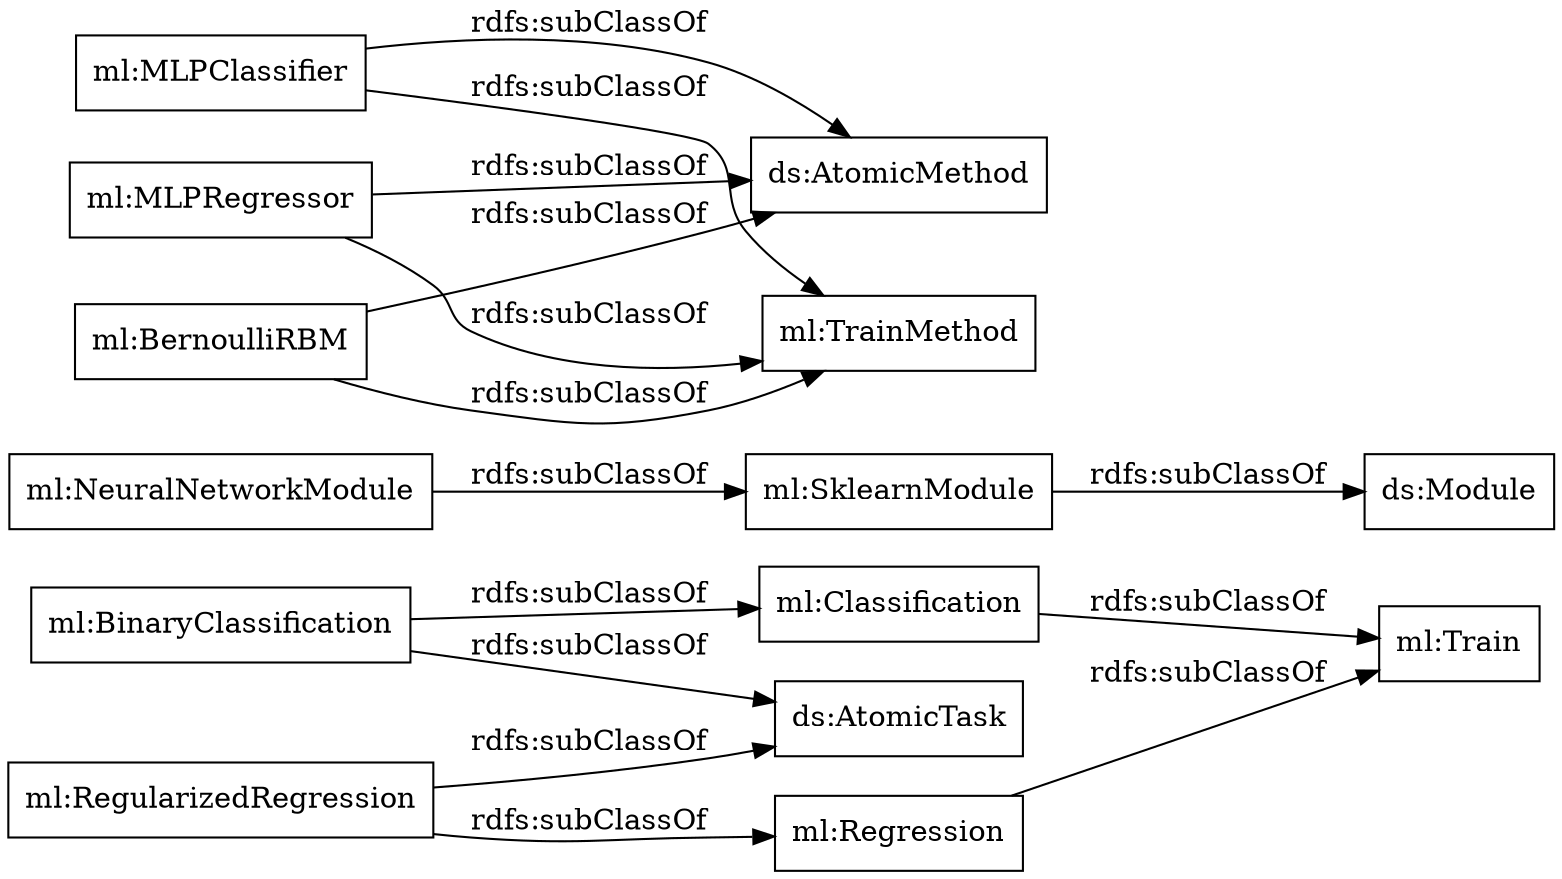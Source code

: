 digraph ar2dtool_diagram { 
rankdir=LR;
size="1000"
node [shape = rectangle, color="black"]; "ml:BinaryClassification" "ml:NeuralNetworkModule" "ml:Classification" "ml:MLPRegressor" "ml:Train" "ml:MLPClassifier" "ml:SklearnModule" "ml:Regression" "ml:BernoulliRBM" "ml:RegularizedRegression" ; /*classes style*/
	"ml:SklearnModule" -> "ds:Module" [ label = "rdfs:subClassOf" ];
	"ml:Classification" -> "ml:Train" [ label = "rdfs:subClassOf" ];
	"ml:RegularizedRegression" -> "ml:Regression" [ label = "rdfs:subClassOf" ];
	"ml:RegularizedRegression" -> "ds:AtomicTask" [ label = "rdfs:subClassOf" ];
	"ml:NeuralNetworkModule" -> "ml:SklearnModule" [ label = "rdfs:subClassOf" ];
	"ml:MLPClassifier" -> "ml:TrainMethod" [ label = "rdfs:subClassOf" ];
	"ml:MLPClassifier" -> "ds:AtomicMethod" [ label = "rdfs:subClassOf" ];
	"ml:BinaryClassification" -> "ml:Classification" [ label = "rdfs:subClassOf" ];
	"ml:BinaryClassification" -> "ds:AtomicTask" [ label = "rdfs:subClassOf" ];
	"ml:MLPRegressor" -> "ml:TrainMethod" [ label = "rdfs:subClassOf" ];
	"ml:MLPRegressor" -> "ds:AtomicMethod" [ label = "rdfs:subClassOf" ];
	"ml:BernoulliRBM" -> "ml:TrainMethod" [ label = "rdfs:subClassOf" ];
	"ml:BernoulliRBM" -> "ds:AtomicMethod" [ label = "rdfs:subClassOf" ];
	"ml:Regression" -> "ml:Train" [ label = "rdfs:subClassOf" ];

}
